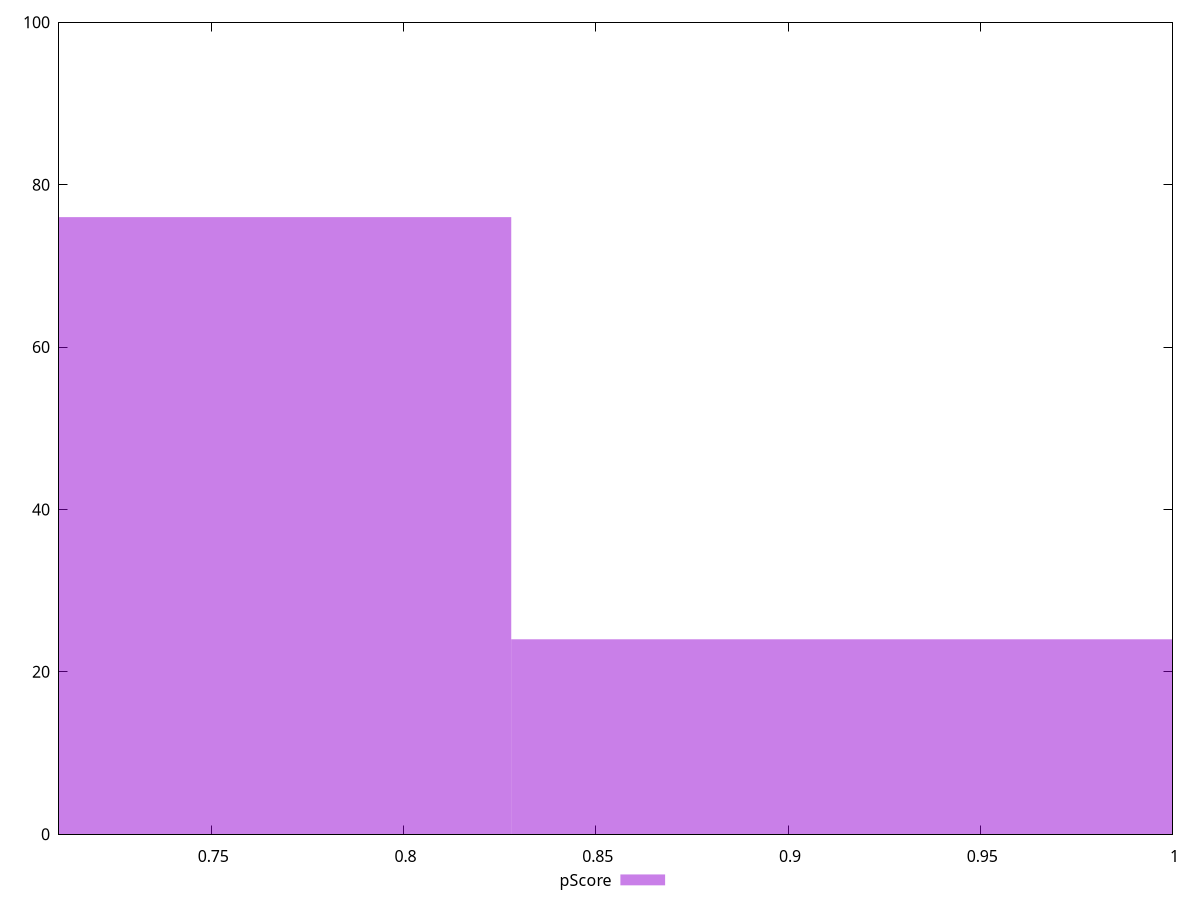 reset

$pScore <<EOF
0.7097264657037327 76
0.9463019542716435 24
EOF

set key outside below
set boxwidth 0.23657548856791089
set xrange [0.71039:1]
set yrange [0:100]
set trange [0:100]
set style fill transparent solid 0.5 noborder
set terminal svg size 640, 490 enhanced background rgb 'white'
set output "report_00019_2021-02-10T18-14-37.922Z//uses-rel-preconnect/samples/pages+cached/pScore/histogram.svg"

plot $pScore title "pScore" with boxes

reset
